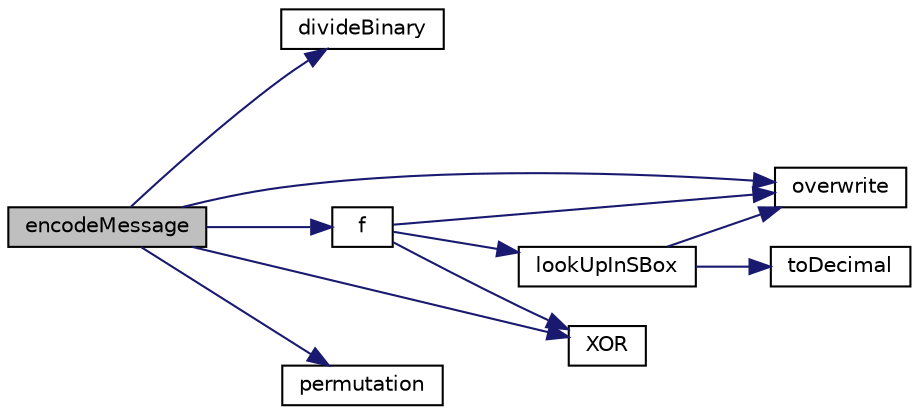 digraph "encodeMessage"
{
  edge [fontname="Helvetica",fontsize="10",labelfontname="Helvetica",labelfontsize="10"];
  node [fontname="Helvetica",fontsize="10",shape=record];
  rankdir="LR";
  Node1 [label="encodeMessage",height=0.2,width=0.4,color="black", fillcolor="grey75", style="filled", fontcolor="black"];
  Node1 -> Node2 [color="midnightblue",fontsize="10",style="solid"];
  Node2 [label="divideBinary",height=0.2,width=0.4,color="black", fillcolor="white", style="filled",URL="$binary_8cpp.html#ade4649315ec7be013e85334ac9e6e647"];
  Node1 -> Node3 [color="midnightblue",fontsize="10",style="solid"];
  Node3 [label="overwrite",height=0.2,width=0.4,color="black", fillcolor="white", style="filled",URL="$binary_8cpp.html#a2cb13eb00da4fa2fa3a79dea68e60ebf"];
  Node1 -> Node4 [color="midnightblue",fontsize="10",style="solid"];
  Node4 [label="f",height=0.2,width=0.4,color="black", fillcolor="white", style="filled",URL="$encode_message_8cpp.html#af1988bf60f8afd3e94a38a3b02381ee9"];
  Node4 -> Node5 [color="midnightblue",fontsize="10",style="solid"];
  Node5 [label="XOR",height=0.2,width=0.4,color="black", fillcolor="white", style="filled",URL="$encode_message_8cpp.html#a9d7abf20cd0abeee5ec52d0f48c790ad"];
  Node4 -> Node6 [color="midnightblue",fontsize="10",style="solid"];
  Node6 [label="lookUpInSBox",height=0.2,width=0.4,color="black", fillcolor="white", style="filled",URL="$encode_message_8cpp.html#a26badb23c8b47bb1640e106d6988ab33"];
  Node6 -> Node3 [color="midnightblue",fontsize="10",style="solid"];
  Node6 -> Node7 [color="midnightblue",fontsize="10",style="solid"];
  Node7 [label="toDecimal",height=0.2,width=0.4,color="black", fillcolor="white", style="filled",URL="$type_converter_8cpp.html#a4a6fd919e01d9349b4ba8d18a599bd24"];
  Node4 -> Node3 [color="midnightblue",fontsize="10",style="solid"];
  Node1 -> Node5 [color="midnightblue",fontsize="10",style="solid"];
  Node1 -> Node8 [color="midnightblue",fontsize="10",style="solid"];
  Node8 [label="permutation",height=0.2,width=0.4,color="black", fillcolor="white", style="filled",URL="$encode_message_8cpp.html#a8a711bec5704efa0aa8ed0c62a727eea"];
}
